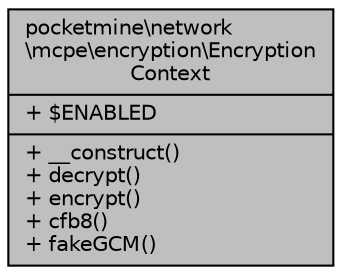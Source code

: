 digraph "pocketmine\network\mcpe\encryption\EncryptionContext"
{
 // INTERACTIVE_SVG=YES
 // LATEX_PDF_SIZE
  edge [fontname="Helvetica",fontsize="10",labelfontname="Helvetica",labelfontsize="10"];
  node [fontname="Helvetica",fontsize="10",shape=record];
  Node1 [label="{pocketmine\\network\l\\mcpe\\encryption\\Encryption\lContext\n|+ $ENABLED\l|+ __construct()\l+ decrypt()\l+ encrypt()\l+ cfb8()\l+ fakeGCM()\l}",height=0.2,width=0.4,color="black", fillcolor="grey75", style="filled", fontcolor="black",tooltip=" "];
}
